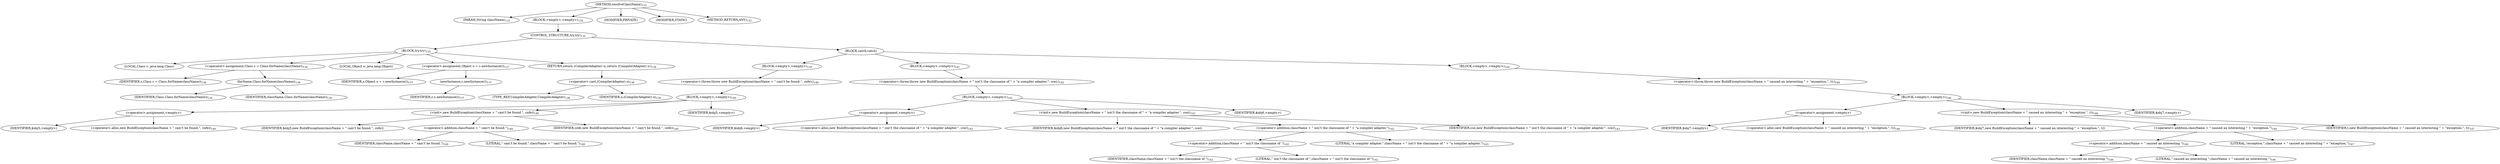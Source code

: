 digraph "resolveClassName" {  
"123" [label = <(METHOD,resolveClassName)<SUB>133</SUB>> ]
"124" [label = <(PARAM,String className)<SUB>133</SUB>> ]
"125" [label = <(BLOCK,&lt;empty&gt;,&lt;empty&gt;)<SUB>134</SUB>> ]
"126" [label = <(CONTROL_STRUCTURE,try,try)<SUB>135</SUB>> ]
"127" [label = <(BLOCK,try,try)<SUB>135</SUB>> ]
"128" [label = <(LOCAL,Class c: java.lang.Class)> ]
"129" [label = <(&lt;operator&gt;.assignment,Class c = Class.forName(className))<SUB>136</SUB>> ]
"130" [label = <(IDENTIFIER,c,Class c = Class.forName(className))<SUB>136</SUB>> ]
"131" [label = <(forName,Class.forName(className))<SUB>136</SUB>> ]
"132" [label = <(IDENTIFIER,Class,Class.forName(className))<SUB>136</SUB>> ]
"133" [label = <(IDENTIFIER,className,Class.forName(className))<SUB>136</SUB>> ]
"134" [label = <(LOCAL,Object o: java.lang.Object)> ]
"135" [label = <(&lt;operator&gt;.assignment,Object o = c.newInstance())<SUB>137</SUB>> ]
"136" [label = <(IDENTIFIER,o,Object o = c.newInstance())<SUB>137</SUB>> ]
"137" [label = <(newInstance,c.newInstance())<SUB>137</SUB>> ]
"138" [label = <(IDENTIFIER,c,c.newInstance())<SUB>137</SUB>> ]
"139" [label = <(RETURN,return (CompilerAdapter) o;,return (CompilerAdapter) o;)<SUB>138</SUB>> ]
"140" [label = <(&lt;operator&gt;.cast,(CompilerAdapter) o)<SUB>138</SUB>> ]
"141" [label = <(TYPE_REF,CompilerAdapter,CompilerAdapter)<SUB>138</SUB>> ]
"142" [label = <(IDENTIFIER,o,(CompilerAdapter) o)<SUB>138</SUB>> ]
"143" [label = <(BLOCK,catch,catch)> ]
"144" [label = <(BLOCK,&lt;empty&gt;,&lt;empty&gt;)<SUB>139</SUB>> ]
"145" [label = <(&lt;operator&gt;.throw,throw new BuildException(className + &quot; can\'t be found.&quot;, cnfe);)<SUB>140</SUB>> ]
"146" [label = <(BLOCK,&lt;empty&gt;,&lt;empty&gt;)<SUB>140</SUB>> ]
"147" [label = <(&lt;operator&gt;.assignment,&lt;empty&gt;)> ]
"148" [label = <(IDENTIFIER,$obj5,&lt;empty&gt;)> ]
"149" [label = <(&lt;operator&gt;.alloc,new BuildException(className + &quot; can\'t be found.&quot;, cnfe))<SUB>140</SUB>> ]
"150" [label = <(&lt;init&gt;,new BuildException(className + &quot; can\'t be found.&quot;, cnfe))<SUB>140</SUB>> ]
"151" [label = <(IDENTIFIER,$obj5,new BuildException(className + &quot; can\'t be found.&quot;, cnfe))> ]
"152" [label = <(&lt;operator&gt;.addition,className + &quot; can\'t be found.&quot;)<SUB>140</SUB>> ]
"153" [label = <(IDENTIFIER,className,className + &quot; can\'t be found.&quot;)<SUB>140</SUB>> ]
"154" [label = <(LITERAL,&quot; can\'t be found.&quot;,className + &quot; can\'t be found.&quot;)<SUB>140</SUB>> ]
"155" [label = <(IDENTIFIER,cnfe,new BuildException(className + &quot; can\'t be found.&quot;, cnfe))<SUB>140</SUB>> ]
"156" [label = <(IDENTIFIER,$obj5,&lt;empty&gt;)> ]
"157" [label = <(BLOCK,&lt;empty&gt;,&lt;empty&gt;)<SUB>141</SUB>> ]
"158" [label = <(&lt;operator&gt;.throw,throw new BuildException(className + &quot; isn\'t the classname of &quot; + &quot;a compiler adapter.&quot;, cce);)<SUB>142</SUB>> ]
"159" [label = <(BLOCK,&lt;empty&gt;,&lt;empty&gt;)<SUB>142</SUB>> ]
"160" [label = <(&lt;operator&gt;.assignment,&lt;empty&gt;)> ]
"161" [label = <(IDENTIFIER,$obj6,&lt;empty&gt;)> ]
"162" [label = <(&lt;operator&gt;.alloc,new BuildException(className + &quot; isn\'t the classname of &quot; + &quot;a compiler adapter.&quot;, cce))<SUB>142</SUB>> ]
"163" [label = <(&lt;init&gt;,new BuildException(className + &quot; isn\'t the classname of &quot; + &quot;a compiler adapter.&quot;, cce))<SUB>142</SUB>> ]
"164" [label = <(IDENTIFIER,$obj6,new BuildException(className + &quot; isn\'t the classname of &quot; + &quot;a compiler adapter.&quot;, cce))> ]
"165" [label = <(&lt;operator&gt;.addition,className + &quot; isn\'t the classname of &quot; + &quot;a compiler adapter.&quot;)<SUB>142</SUB>> ]
"166" [label = <(&lt;operator&gt;.addition,className + &quot; isn\'t the classname of &quot;)<SUB>142</SUB>> ]
"167" [label = <(IDENTIFIER,className,className + &quot; isn\'t the classname of &quot;)<SUB>142</SUB>> ]
"168" [label = <(LITERAL,&quot; isn\'t the classname of &quot;,className + &quot; isn\'t the classname of &quot;)<SUB>142</SUB>> ]
"169" [label = <(LITERAL,&quot;a compiler adapter.&quot;,className + &quot; isn\'t the classname of &quot; + &quot;a compiler adapter.&quot;)<SUB>143</SUB>> ]
"170" [label = <(IDENTIFIER,cce,new BuildException(className + &quot; isn\'t the classname of &quot; + &quot;a compiler adapter.&quot;, cce))<SUB>143</SUB>> ]
"171" [label = <(IDENTIFIER,$obj6,&lt;empty&gt;)> ]
"172" [label = <(BLOCK,&lt;empty&gt;,&lt;empty&gt;)<SUB>144</SUB>> ]
"173" [label = <(&lt;operator&gt;.throw,throw new BuildException(className + &quot; caused an interesting &quot; + &quot;exception.&quot;, t);)<SUB>146</SUB>> ]
"174" [label = <(BLOCK,&lt;empty&gt;,&lt;empty&gt;)<SUB>146</SUB>> ]
"175" [label = <(&lt;operator&gt;.assignment,&lt;empty&gt;)> ]
"176" [label = <(IDENTIFIER,$obj7,&lt;empty&gt;)> ]
"177" [label = <(&lt;operator&gt;.alloc,new BuildException(className + &quot; caused an interesting &quot; + &quot;exception.&quot;, t))<SUB>146</SUB>> ]
"178" [label = <(&lt;init&gt;,new BuildException(className + &quot; caused an interesting &quot; + &quot;exception.&quot;, t))<SUB>146</SUB>> ]
"179" [label = <(IDENTIFIER,$obj7,new BuildException(className + &quot; caused an interesting &quot; + &quot;exception.&quot;, t))> ]
"180" [label = <(&lt;operator&gt;.addition,className + &quot; caused an interesting &quot; + &quot;exception.&quot;)<SUB>146</SUB>> ]
"181" [label = <(&lt;operator&gt;.addition,className + &quot; caused an interesting &quot;)<SUB>146</SUB>> ]
"182" [label = <(IDENTIFIER,className,className + &quot; caused an interesting &quot;)<SUB>146</SUB>> ]
"183" [label = <(LITERAL,&quot; caused an interesting &quot;,className + &quot; caused an interesting &quot;)<SUB>146</SUB>> ]
"184" [label = <(LITERAL,&quot;exception.&quot;,className + &quot; caused an interesting &quot; + &quot;exception.&quot;)<SUB>147</SUB>> ]
"185" [label = <(IDENTIFIER,t,new BuildException(className + &quot; caused an interesting &quot; + &quot;exception.&quot;, t))<SUB>147</SUB>> ]
"186" [label = <(IDENTIFIER,$obj7,&lt;empty&gt;)> ]
"187" [label = <(MODIFIER,PRIVATE)> ]
"188" [label = <(MODIFIER,STATIC)> ]
"189" [label = <(METHOD_RETURN,ANY)<SUB>133</SUB>> ]
  "123" -> "124" 
  "123" -> "125" 
  "123" -> "187" 
  "123" -> "188" 
  "123" -> "189" 
  "125" -> "126" 
  "126" -> "127" 
  "126" -> "143" 
  "127" -> "128" 
  "127" -> "129" 
  "127" -> "134" 
  "127" -> "135" 
  "127" -> "139" 
  "129" -> "130" 
  "129" -> "131" 
  "131" -> "132" 
  "131" -> "133" 
  "135" -> "136" 
  "135" -> "137" 
  "137" -> "138" 
  "139" -> "140" 
  "140" -> "141" 
  "140" -> "142" 
  "143" -> "144" 
  "143" -> "157" 
  "143" -> "172" 
  "144" -> "145" 
  "145" -> "146" 
  "146" -> "147" 
  "146" -> "150" 
  "146" -> "156" 
  "147" -> "148" 
  "147" -> "149" 
  "150" -> "151" 
  "150" -> "152" 
  "150" -> "155" 
  "152" -> "153" 
  "152" -> "154" 
  "157" -> "158" 
  "158" -> "159" 
  "159" -> "160" 
  "159" -> "163" 
  "159" -> "171" 
  "160" -> "161" 
  "160" -> "162" 
  "163" -> "164" 
  "163" -> "165" 
  "163" -> "170" 
  "165" -> "166" 
  "165" -> "169" 
  "166" -> "167" 
  "166" -> "168" 
  "172" -> "173" 
  "173" -> "174" 
  "174" -> "175" 
  "174" -> "178" 
  "174" -> "186" 
  "175" -> "176" 
  "175" -> "177" 
  "178" -> "179" 
  "178" -> "180" 
  "178" -> "185" 
  "180" -> "181" 
  "180" -> "184" 
  "181" -> "182" 
  "181" -> "183" 
}
